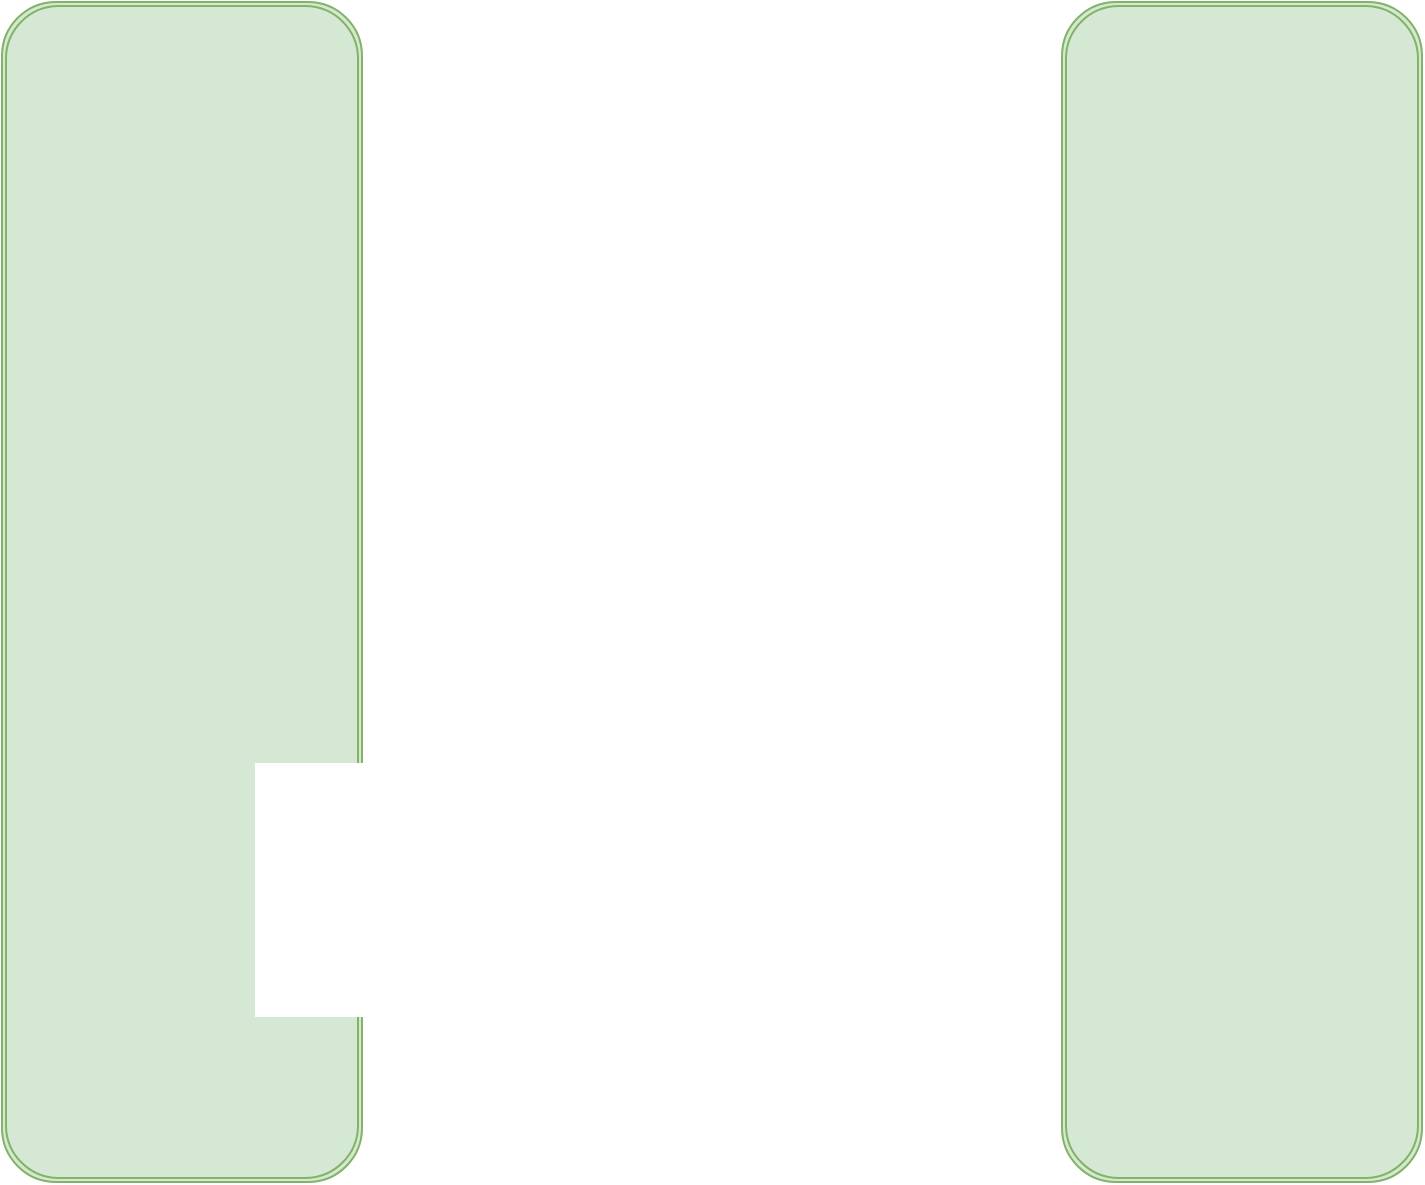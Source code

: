 <mxfile version="21.8.0" type="github">
  <diagram name="第 1 页" id="pf6NniyTJEgmtLcxmzPc">
    <mxGraphModel dx="1562" dy="830" grid="1" gridSize="10" guides="1" tooltips="1" connect="1" arrows="1" fold="1" page="1" pageScale="1" pageWidth="827" pageHeight="1169" math="0" shadow="0">
      <root>
        <mxCell id="0" />
        <mxCell id="1" parent="0" />
        <mxCell id="w3lJLGgpDl_0jGNf6NBB-2" value="" style="shape=ext;double=1;rounded=1;whiteSpace=wrap;html=1;fillColor=#d5e8d4;strokeColor=#82b366;" parent="1" vertex="1">
          <mxGeometry x="80" y="80" width="180" height="590" as="geometry" />
        </mxCell>
        <mxCell id="w3lJLGgpDl_0jGNf6NBB-3" value="" style="shape=ext;double=1;rounded=1;whiteSpace=wrap;html=1;fillColor=#d5e8d4;strokeColor=#82b366;" parent="1" vertex="1">
          <mxGeometry x="610" y="80" width="180" height="590" as="geometry" />
        </mxCell>
      </root>
    </mxGraphModel>
  </diagram>
</mxfile>
